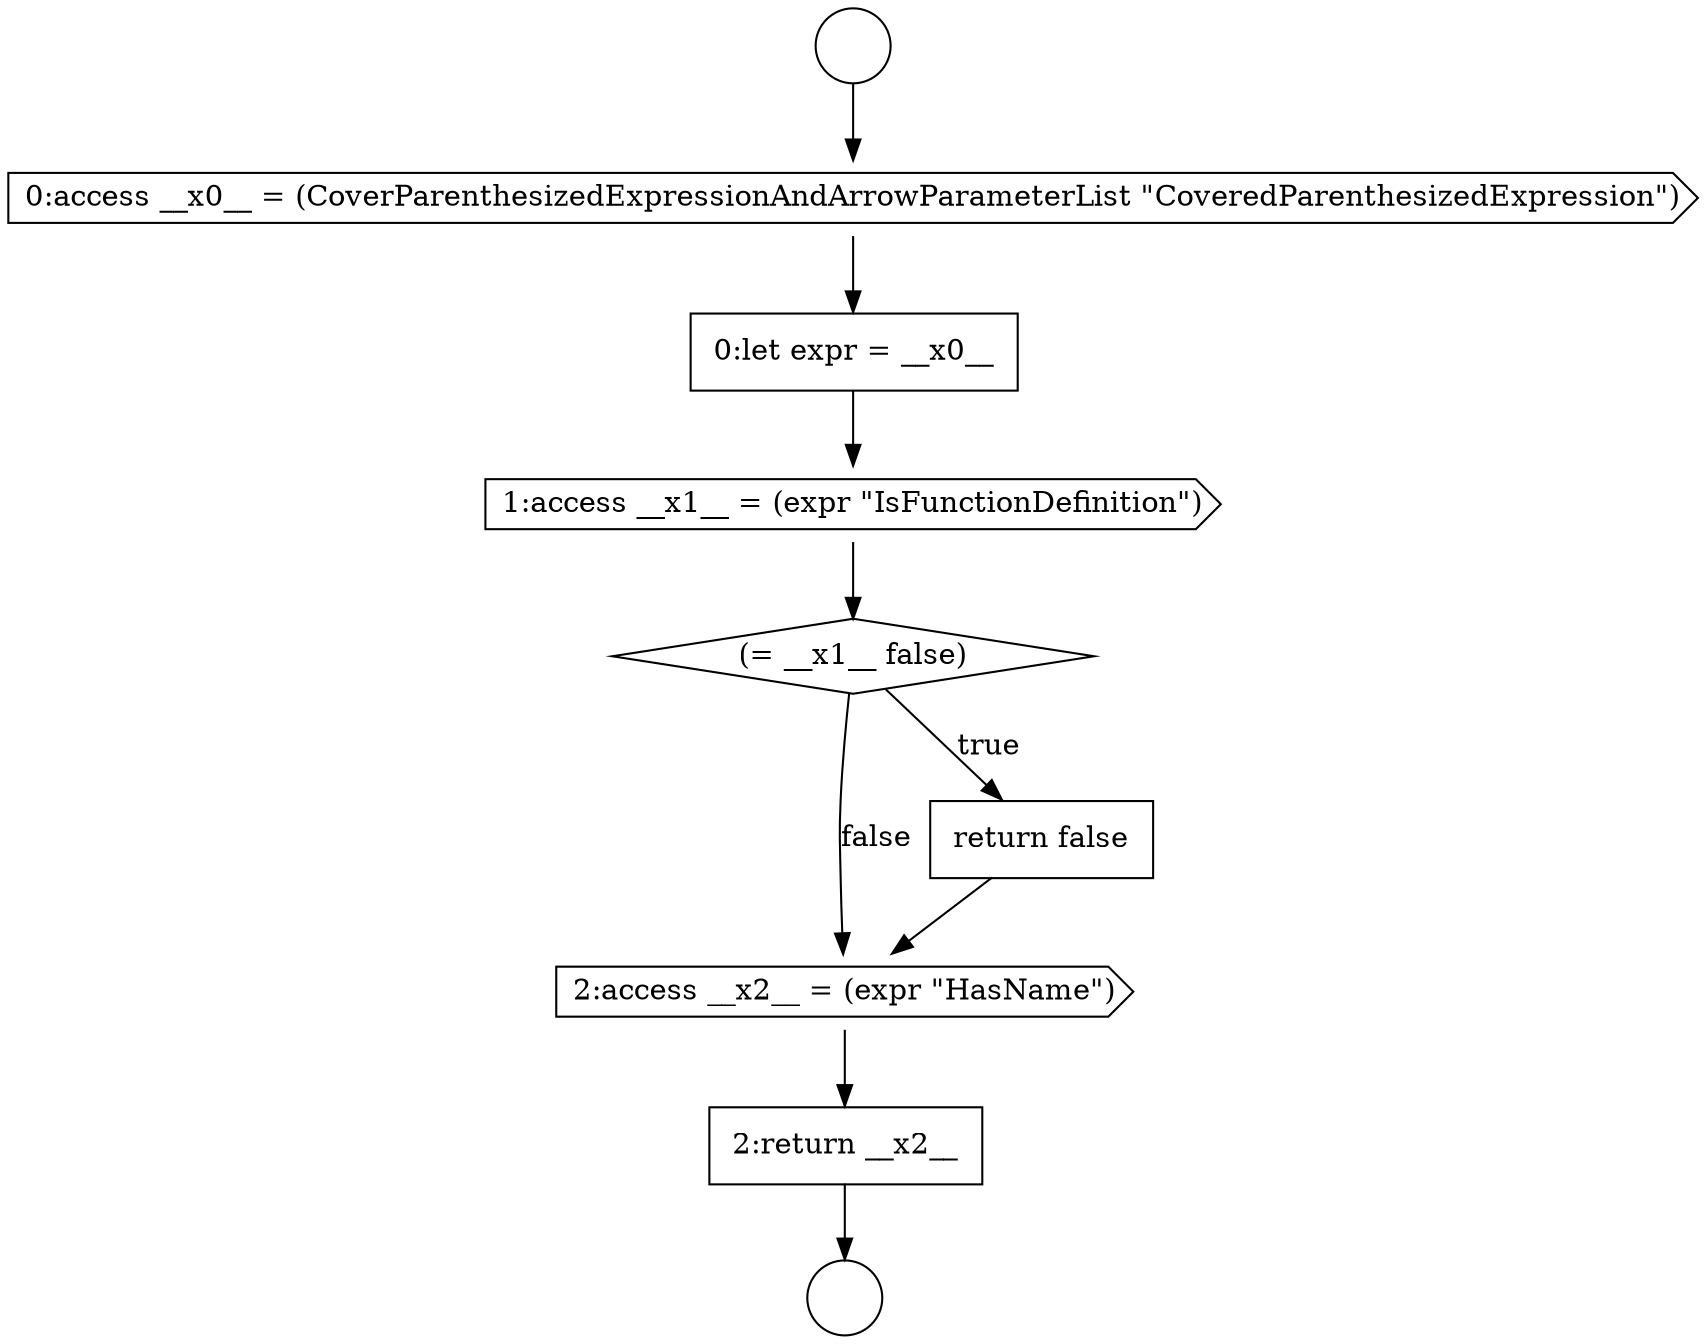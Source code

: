 digraph {
  node3185 [shape=circle label=" " color="black" fillcolor="white" style=filled]
  node3186 [shape=cds, label=<<font color="black">0:access __x0__ = (CoverParenthesizedExpressionAndArrowParameterList &quot;CoveredParenthesizedExpression&quot;)</font>> color="black" fillcolor="white" style=filled]
  node3191 [shape=cds, label=<<font color="black">2:access __x2__ = (expr &quot;HasName&quot;)</font>> color="black" fillcolor="white" style=filled]
  node3190 [shape=none, margin=0, label=<<font color="black">
    <table border="0" cellborder="1" cellspacing="0" cellpadding="10">
      <tr><td align="left">return false</td></tr>
    </table>
  </font>> color="black" fillcolor="white" style=filled]
  node3187 [shape=none, margin=0, label=<<font color="black">
    <table border="0" cellborder="1" cellspacing="0" cellpadding="10">
      <tr><td align="left">0:let expr = __x0__</td></tr>
    </table>
  </font>> color="black" fillcolor="white" style=filled]
  node3192 [shape=none, margin=0, label=<<font color="black">
    <table border="0" cellborder="1" cellspacing="0" cellpadding="10">
      <tr><td align="left">2:return __x2__</td></tr>
    </table>
  </font>> color="black" fillcolor="white" style=filled]
  node3188 [shape=cds, label=<<font color="black">1:access __x1__ = (expr &quot;IsFunctionDefinition&quot;)</font>> color="black" fillcolor="white" style=filled]
  node3189 [shape=diamond, label=<<font color="black">(= __x1__ false)</font>> color="black" fillcolor="white" style=filled]
  node3184 [shape=circle label=" " color="black" fillcolor="white" style=filled]
  node3191 -> node3192 [ color="black"]
  node3188 -> node3189 [ color="black"]
  node3192 -> node3185 [ color="black"]
  node3190 -> node3191 [ color="black"]
  node3186 -> node3187 [ color="black"]
  node3184 -> node3186 [ color="black"]
  node3189 -> node3190 [label=<<font color="black">true</font>> color="black"]
  node3189 -> node3191 [label=<<font color="black">false</font>> color="black"]
  node3187 -> node3188 [ color="black"]
}
